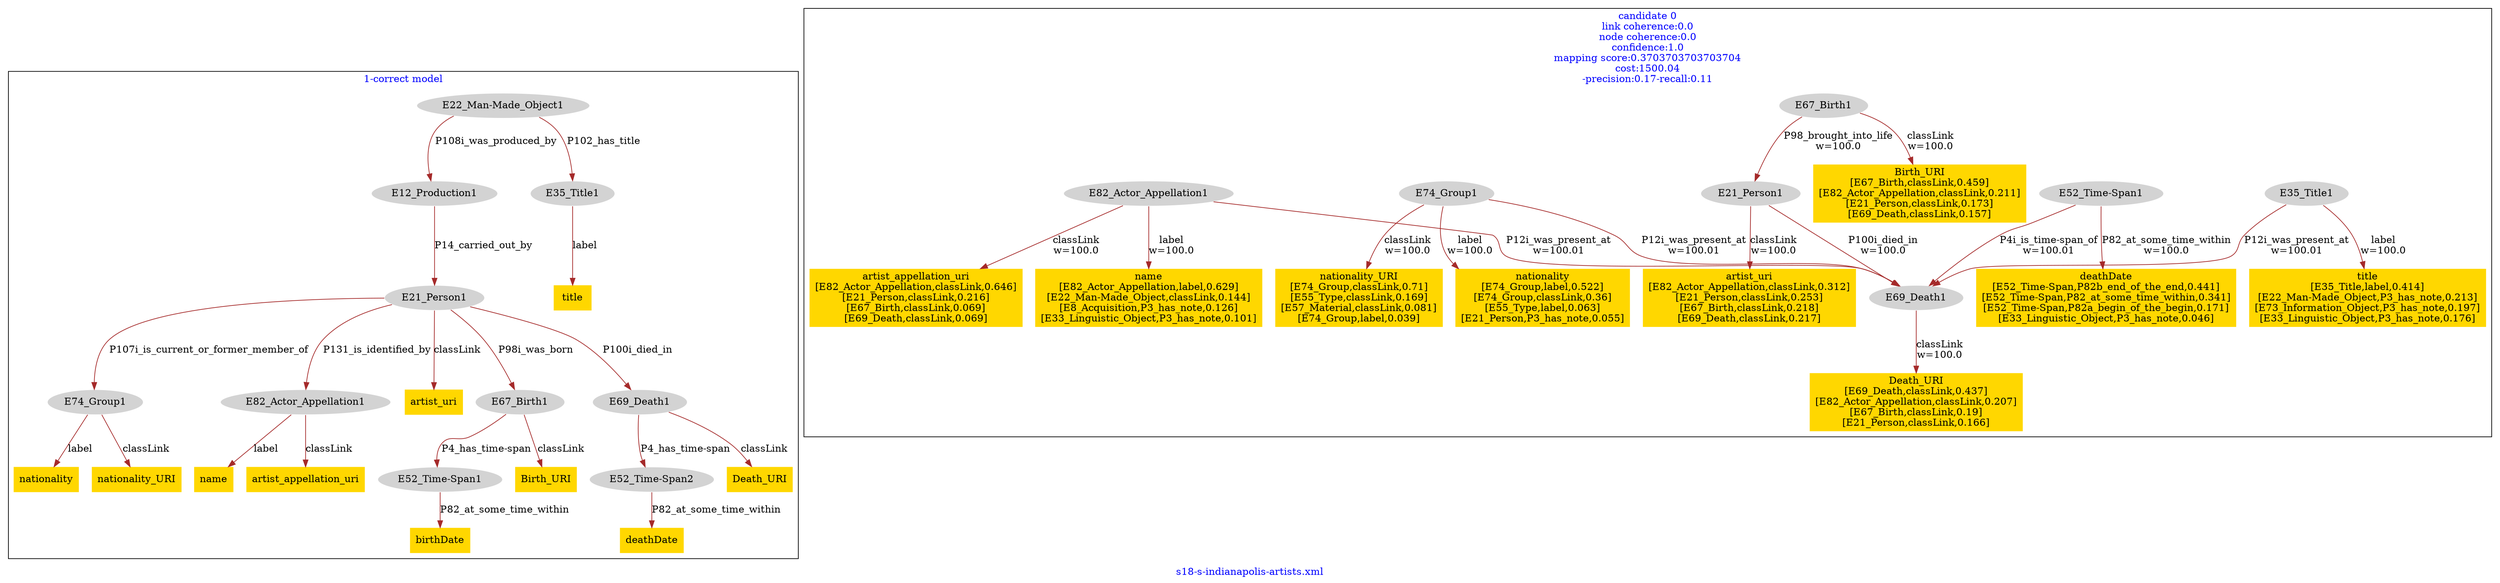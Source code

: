 digraph n0 {
fontcolor="blue"
remincross="true"
label="s18-s-indianapolis-artists.xml"
subgraph cluster_0 {
label="1-correct model"
n2[style="filled",color="white",fillcolor="lightgray",label="E12_Production1"];
n3[style="filled",color="white",fillcolor="lightgray",label="E21_Person1"];
n4[style="filled",color="white",fillcolor="lightgray",label="E67_Birth1"];
n5[style="filled",color="white",fillcolor="lightgray",label="E69_Death1"];
n6[style="filled",color="white",fillcolor="lightgray",label="E74_Group1"];
n7[style="filled",color="white",fillcolor="lightgray",label="E82_Actor_Appellation1"];
n8[style="filled",color="white",fillcolor="lightgray",label="E22_Man-Made_Object1"];
n9[style="filled",color="white",fillcolor="lightgray",label="E35_Title1"];
n10[style="filled",color="white",fillcolor="lightgray",label="E52_Time-Span1"];
n11[style="filled",color="white",fillcolor="lightgray",label="E52_Time-Span2"];
n12[shape="plaintext",style="filled",fillcolor="gold",label="artist_uri"];
n13[shape="plaintext",style="filled",fillcolor="gold",label="nationality"];
n14[shape="plaintext",style="filled",fillcolor="gold",label="Death_URI"];
n15[shape="plaintext",style="filled",fillcolor="gold",label="name"];
n16[shape="plaintext",style="filled",fillcolor="gold",label="artist_appellation_uri"];
n17[shape="plaintext",style="filled",fillcolor="gold",label="deathDate"];
n18[shape="plaintext",style="filled",fillcolor="gold",label="nationality_URI"];
n19[shape="plaintext",style="filled",fillcolor="gold",label="title"];
n20[shape="plaintext",style="filled",fillcolor="gold",label="Birth_URI"];
n21[shape="plaintext",style="filled",fillcolor="gold",label="birthDate"];
}
subgraph cluster_1 {
label="candidate 0\nlink coherence:0.0\nnode coherence:0.0\nconfidence:1.0\nmapping score:0.3703703703703704\ncost:1500.04\n-precision:0.17-recall:0.11"
n23[style="filled",color="white",fillcolor="lightgray",label="E21_Person1"];
n24[shape="plaintext",style="filled",fillcolor="gold",label="artist_uri\n[E82_Actor_Appellation,classLink,0.312]\n[E21_Person,classLink,0.253]\n[E67_Birth,classLink,0.218]\n[E69_Death,classLink,0.217]"];
n25[style="filled",color="white",fillcolor="lightgray",label="E35_Title1"];
n26[shape="plaintext",style="filled",fillcolor="gold",label="title\n[E35_Title,label,0.414]\n[E22_Man-Made_Object,P3_has_note,0.213]\n[E73_Information_Object,P3_has_note,0.197]\n[E33_Linguistic_Object,P3_has_note,0.176]"];
n27[style="filled",color="white",fillcolor="lightgray",label="E52_Time-Span1"];
n28[shape="plaintext",style="filled",fillcolor="gold",label="deathDate\n[E52_Time-Span,P82b_end_of_the_end,0.441]\n[E52_Time-Span,P82_at_some_time_within,0.341]\n[E52_Time-Span,P82a_begin_of_the_begin,0.171]\n[E33_Linguistic_Object,P3_has_note,0.046]"];
n29[style="filled",color="white",fillcolor="lightgray",label="E67_Birth1"];
n30[shape="plaintext",style="filled",fillcolor="gold",label="Birth_URI\n[E67_Birth,classLink,0.459]\n[E82_Actor_Appellation,classLink,0.211]\n[E21_Person,classLink,0.173]\n[E69_Death,classLink,0.157]"];
n31[style="filled",color="white",fillcolor="lightgray",label="E69_Death1"];
n32[shape="plaintext",style="filled",fillcolor="gold",label="Death_URI\n[E69_Death,classLink,0.437]\n[E82_Actor_Appellation,classLink,0.207]\n[E67_Birth,classLink,0.19]\n[E21_Person,classLink,0.166]"];
n33[style="filled",color="white",fillcolor="lightgray",label="E74_Group1"];
n34[shape="plaintext",style="filled",fillcolor="gold",label="nationality_URI\n[E74_Group,classLink,0.71]\n[E55_Type,classLink,0.169]\n[E57_Material,classLink,0.081]\n[E74_Group,label,0.039]"];
n35[shape="plaintext",style="filled",fillcolor="gold",label="nationality\n[E74_Group,label,0.522]\n[E74_Group,classLink,0.36]\n[E55_Type,label,0.063]\n[E21_Person,P3_has_note,0.055]"];
n36[style="filled",color="white",fillcolor="lightgray",label="E82_Actor_Appellation1"];
n37[shape="plaintext",style="filled",fillcolor="gold",label="artist_appellation_uri\n[E82_Actor_Appellation,classLink,0.646]\n[E21_Person,classLink,0.216]\n[E67_Birth,classLink,0.069]\n[E69_Death,classLink,0.069]"];
n38[shape="plaintext",style="filled",fillcolor="gold",label="name\n[E82_Actor_Appellation,label,0.629]\n[E22_Man-Made_Object,classLink,0.144]\n[E8_Acquisition,P3_has_note,0.126]\n[E33_Linguistic_Object,P3_has_note,0.101]"];
}
n2 -> n3[color="brown",fontcolor="black",label="P14_carried_out_by"]
n3 -> n4[color="brown",fontcolor="black",label="P98i_was_born"]
n3 -> n5[color="brown",fontcolor="black",label="P100i_died_in"]
n3 -> n6[color="brown",fontcolor="black",label="P107i_is_current_or_former_member_of"]
n3 -> n7[color="brown",fontcolor="black",label="P131_is_identified_by"]
n8 -> n2[color="brown",fontcolor="black",label="P108i_was_produced_by"]
n8 -> n9[color="brown",fontcolor="black",label="P102_has_title"]
n4 -> n10[color="brown",fontcolor="black",label="P4_has_time-span"]
n5 -> n11[color="brown",fontcolor="black",label="P4_has_time-span"]
n3 -> n12[color="brown",fontcolor="black",label="classLink"]
n6 -> n13[color="brown",fontcolor="black",label="label"]
n5 -> n14[color="brown",fontcolor="black",label="classLink"]
n7 -> n15[color="brown",fontcolor="black",label="label"]
n7 -> n16[color="brown",fontcolor="black",label="classLink"]
n11 -> n17[color="brown",fontcolor="black",label="P82_at_some_time_within"]
n6 -> n18[color="brown",fontcolor="black",label="classLink"]
n9 -> n19[color="brown",fontcolor="black",label="label"]
n4 -> n20[color="brown",fontcolor="black",label="classLink"]
n10 -> n21[color="brown",fontcolor="black",label="P82_at_some_time_within"]
n23 -> n24[color="brown",fontcolor="black",label="classLink\nw=100.0"]
n25 -> n26[color="brown",fontcolor="black",label="label\nw=100.0"]
n27 -> n28[color="brown",fontcolor="black",label="P82_at_some_time_within\nw=100.0"]
n29 -> n30[color="brown",fontcolor="black",label="classLink\nw=100.0"]
n31 -> n32[color="brown",fontcolor="black",label="classLink\nw=100.0"]
n33 -> n34[color="brown",fontcolor="black",label="classLink\nw=100.0"]
n33 -> n35[color="brown",fontcolor="black",label="label\nw=100.0"]
n36 -> n37[color="brown",fontcolor="black",label="classLink\nw=100.0"]
n36 -> n38[color="brown",fontcolor="black",label="label\nw=100.0"]
n23 -> n31[color="brown",fontcolor="black",label="P100i_died_in\nw=100.0"]
n25 -> n31[color="brown",fontcolor="black",label="P12i_was_present_at\nw=100.01"]
n27 -> n31[color="brown",fontcolor="black",label="P4i_is_time-span_of\nw=100.01"]
n29 -> n23[color="brown",fontcolor="black",label="P98_brought_into_life\nw=100.0"]
n33 -> n31[color="brown",fontcolor="black",label="P12i_was_present_at\nw=100.01"]
n36 -> n31[color="brown",fontcolor="black",label="P12i_was_present_at\nw=100.01"]
}
